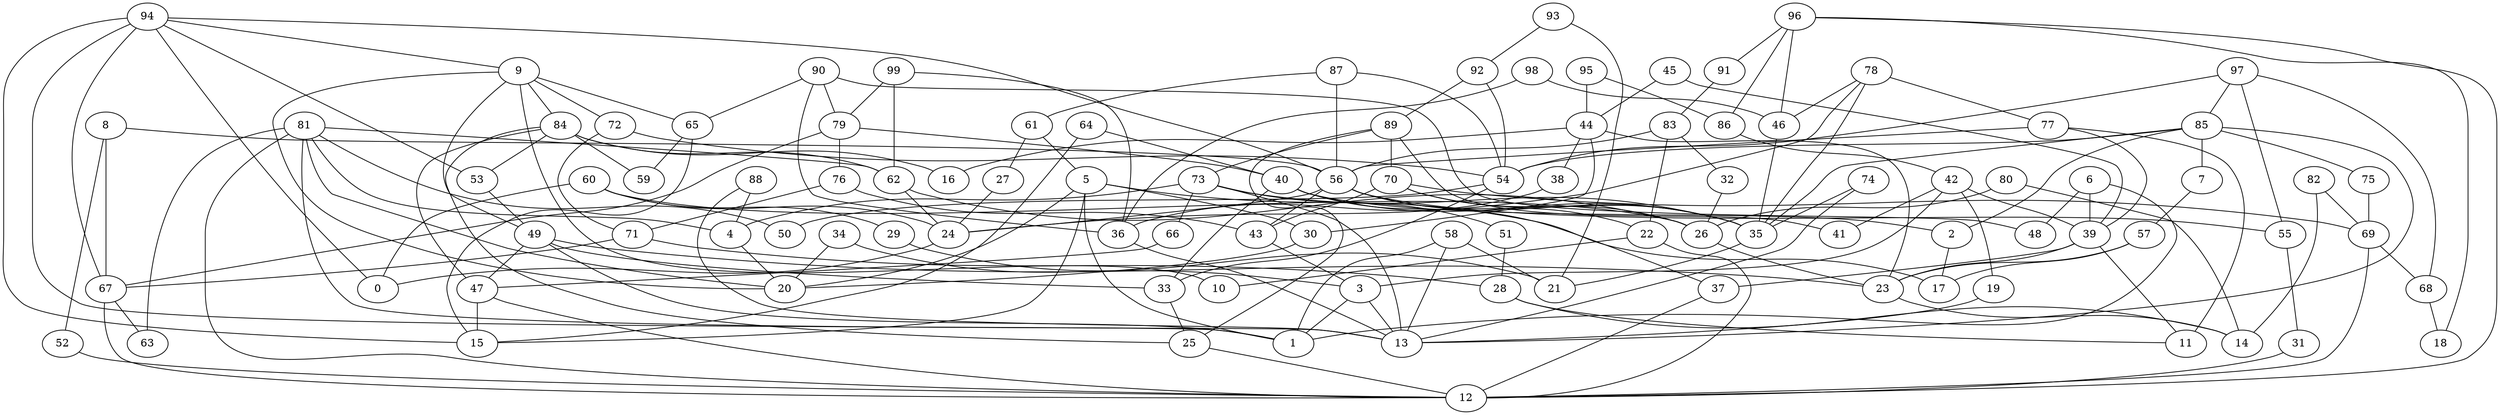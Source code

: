 digraph GG_graph {

subgraph G_graph {
edge [color = black]
"88" -> "4" [dir = none]
"88" -> "13" [dir = none]
"86" -> "42" [dir = none]
"80" -> "14" [dir = none]
"80" -> "26" [dir = none]
"26" -> "23" [dir = none]
"39" -> "11" [dir = none]
"39" -> "37" [dir = none]
"39" -> "23" [dir = none]
"58" -> "1" [dir = none]
"58" -> "13" [dir = none]
"58" -> "21" [dir = none]
"84" -> "59" [dir = none]
"84" -> "62" [dir = none]
"84" -> "25" [dir = none]
"84" -> "47" [dir = none]
"84" -> "53" [dir = none]
"84" -> "16" [dir = none]
"30" -> "20" [dir = none]
"38" -> "36" [dir = none]
"61" -> "5" [dir = none]
"61" -> "27" [dir = none]
"52" -> "12" [dir = none]
"76" -> "71" [dir = none]
"76" -> "43" [dir = none]
"24" -> "0" [dir = none]
"79" -> "40" [dir = none]
"79" -> "67" [dir = none]
"79" -> "76" [dir = none]
"56" -> "35" [dir = none]
"56" -> "43" [dir = none]
"56" -> "22" [dir = none]
"56" -> "24" [dir = none]
"56" -> "55" [dir = none]
"68" -> "18" [dir = none]
"74" -> "13" [dir = none]
"74" -> "35" [dir = none]
"4" -> "20" [dir = none]
"25" -> "12" [dir = none]
"2" -> "17" [dir = none]
"97" -> "68" [dir = none]
"97" -> "55" [dir = none]
"97" -> "85" [dir = none]
"97" -> "54" [dir = none]
"77" -> "56" [dir = none]
"77" -> "11" [dir = none]
"77" -> "39" [dir = none]
"66" -> "47" [dir = none]
"70" -> "43" [dir = none]
"70" -> "69" [dir = none]
"70" -> "26" [dir = none]
"70" -> "35" [dir = none]
"90" -> "48" [dir = none]
"90" -> "79" [dir = none]
"90" -> "36" [dir = none]
"90" -> "65" [dir = none]
"19" -> "13" [dir = none]
"95" -> "44" [dir = none]
"95" -> "86" [dir = none]
"81" -> "4" [dir = none]
"81" -> "12" [dir = none]
"81" -> "62" [dir = none]
"81" -> "50" [dir = none]
"81" -> "63" [dir = none]
"81" -> "13" [dir = none]
"81" -> "20" [dir = none]
"69" -> "12" [dir = none]
"69" -> "68" [dir = none]
"45" -> "44" [dir = none]
"45" -> "39" [dir = none]
"31" -> "12" [dir = none]
"57" -> "23" [dir = none]
"57" -> "17" [dir = none]
"89" -> "41" [dir = none]
"89" -> "73" [dir = none]
"89" -> "70" [dir = none]
"89" -> "25" [dir = none]
"82" -> "14" [dir = none]
"82" -> "69" [dir = none]
"98" -> "46" [dir = none]
"98" -> "36" [dir = none]
"40" -> "37" [dir = none]
"40" -> "35" [dir = none]
"40" -> "2" [dir = none]
"40" -> "33" [dir = none]
"60" -> "26" [dir = none]
"60" -> "24" [dir = none]
"60" -> "29" [dir = none]
"60" -> "0" [dir = none]
"51" -> "28" [dir = none]
"54" -> "50" [dir = none]
"54" -> "33" [dir = none]
"28" -> "11" [dir = none]
"28" -> "14" [dir = none]
"42" -> "19" [dir = none]
"42" -> "39" [dir = none]
"42" -> "3" [dir = none]
"42" -> "41" [dir = none]
"49" -> "47" [dir = none]
"49" -> "1" [dir = none]
"49" -> "33" [dir = none]
"49" -> "23" [dir = none]
"34" -> "20" [dir = none]
"34" -> "3" [dir = none]
"72" -> "54" [dir = none]
"72" -> "71" [dir = none]
"73" -> "66" [dir = none]
"73" -> "35" [dir = none]
"73" -> "13" [dir = none]
"73" -> "4" [dir = none]
"73" -> "51" [dir = none]
"75" -> "69" [dir = none]
"91" -> "83" [dir = none]
"87" -> "56" [dir = none]
"87" -> "61" [dir = none]
"87" -> "54" [dir = none]
"92" -> "54" [dir = none]
"92" -> "89" [dir = none]
"71" -> "67" [dir = none]
"71" -> "28" [dir = none]
"67" -> "63" [dir = none]
"67" -> "12" [dir = none]
"94" -> "67" [dir = none]
"94" -> "1" [dir = none]
"94" -> "9" [dir = none]
"94" -> "0" [dir = none]
"94" -> "15" [dir = none]
"94" -> "56" [dir = none]
"94" -> "53" [dir = none]
"43" -> "3" [dir = none]
"47" -> "12" [dir = none]
"47" -> "15" [dir = none]
"96" -> "86" [dir = none]
"96" -> "18" [dir = none]
"96" -> "46" [dir = none]
"96" -> "12" [dir = none]
"96" -> "91" [dir = none]
"53" -> "49" [dir = none]
"64" -> "40" [dir = none]
"64" -> "15" [dir = none]
"93" -> "21" [dir = none]
"93" -> "92" [dir = none]
"9" -> "65" [dir = none]
"9" -> "10" [dir = none]
"9" -> "72" [dir = none]
"9" -> "84" [dir = none]
"9" -> "20" [dir = none]
"9" -> "49" [dir = none]
"23" -> "14" [dir = none]
"62" -> "26" [dir = none]
"62" -> "24" [dir = none]
"55" -> "31" [dir = none]
"3" -> "13" [dir = none]
"3" -> "1" [dir = none]
"83" -> "56" [dir = none]
"83" -> "22" [dir = none]
"83" -> "32" [dir = none]
"32" -> "26" [dir = none]
"85" -> "75" [dir = none]
"85" -> "7" [dir = none]
"85" -> "13" [dir = none]
"85" -> "2" [dir = none]
"85" -> "35" [dir = none]
"85" -> "54" [dir = none]
"22" -> "12" [dir = none]
"22" -> "10" [dir = none]
"36" -> "13" [dir = none]
"78" -> "24" [dir = none]
"78" -> "35" [dir = none]
"78" -> "77" [dir = none]
"78" -> "46" [dir = none]
"44" -> "16" [dir = none]
"44" -> "23" [dir = none]
"44" -> "30" [dir = none]
"44" -> "38" [dir = none]
"27" -> "24" [dir = none]
"65" -> "15" [dir = none]
"65" -> "59" [dir = none]
"7" -> "57" [dir = none]
"29" -> "21" [dir = none]
"99" -> "79" [dir = none]
"99" -> "62" [dir = none]
"99" -> "36" [dir = none]
"37" -> "12" [dir = none]
"46" -> "35" [dir = none]
"8" -> "52" [dir = none]
"8" -> "67" [dir = none]
"8" -> "56" [dir = none]
"35" -> "21" [dir = none]
"5" -> "20" [dir = none]
"5" -> "15" [dir = none]
"5" -> "17" [dir = none]
"5" -> "30" [dir = none]
"5" -> "1" [dir = none]
"6" -> "39" [dir = none]
"6" -> "1" [dir = none]
"6" -> "48" [dir = none]
"33" -> "25" [dir = none]
}

}
